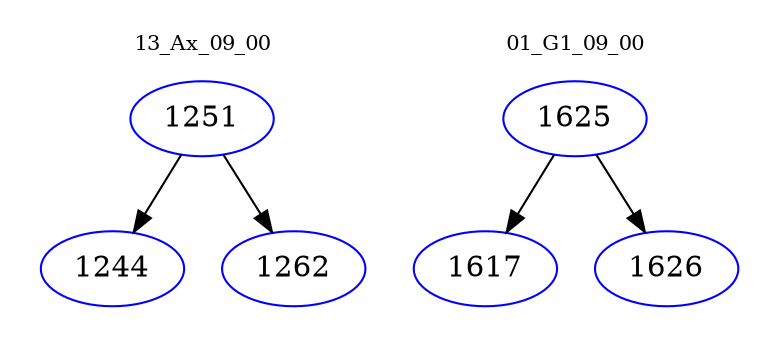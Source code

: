 digraph{
subgraph cluster_0 {
color = white
label = "13_Ax_09_00";
fontsize=10;
T0_1251 [label="1251", color="blue"]
T0_1251 -> T0_1244 [color="black"]
T0_1244 [label="1244", color="blue"]
T0_1251 -> T0_1262 [color="black"]
T0_1262 [label="1262", color="blue"]
}
subgraph cluster_1 {
color = white
label = "01_G1_09_00";
fontsize=10;
T1_1625 [label="1625", color="blue"]
T1_1625 -> T1_1617 [color="black"]
T1_1617 [label="1617", color="blue"]
T1_1625 -> T1_1626 [color="black"]
T1_1626 [label="1626", color="blue"]
}
}
